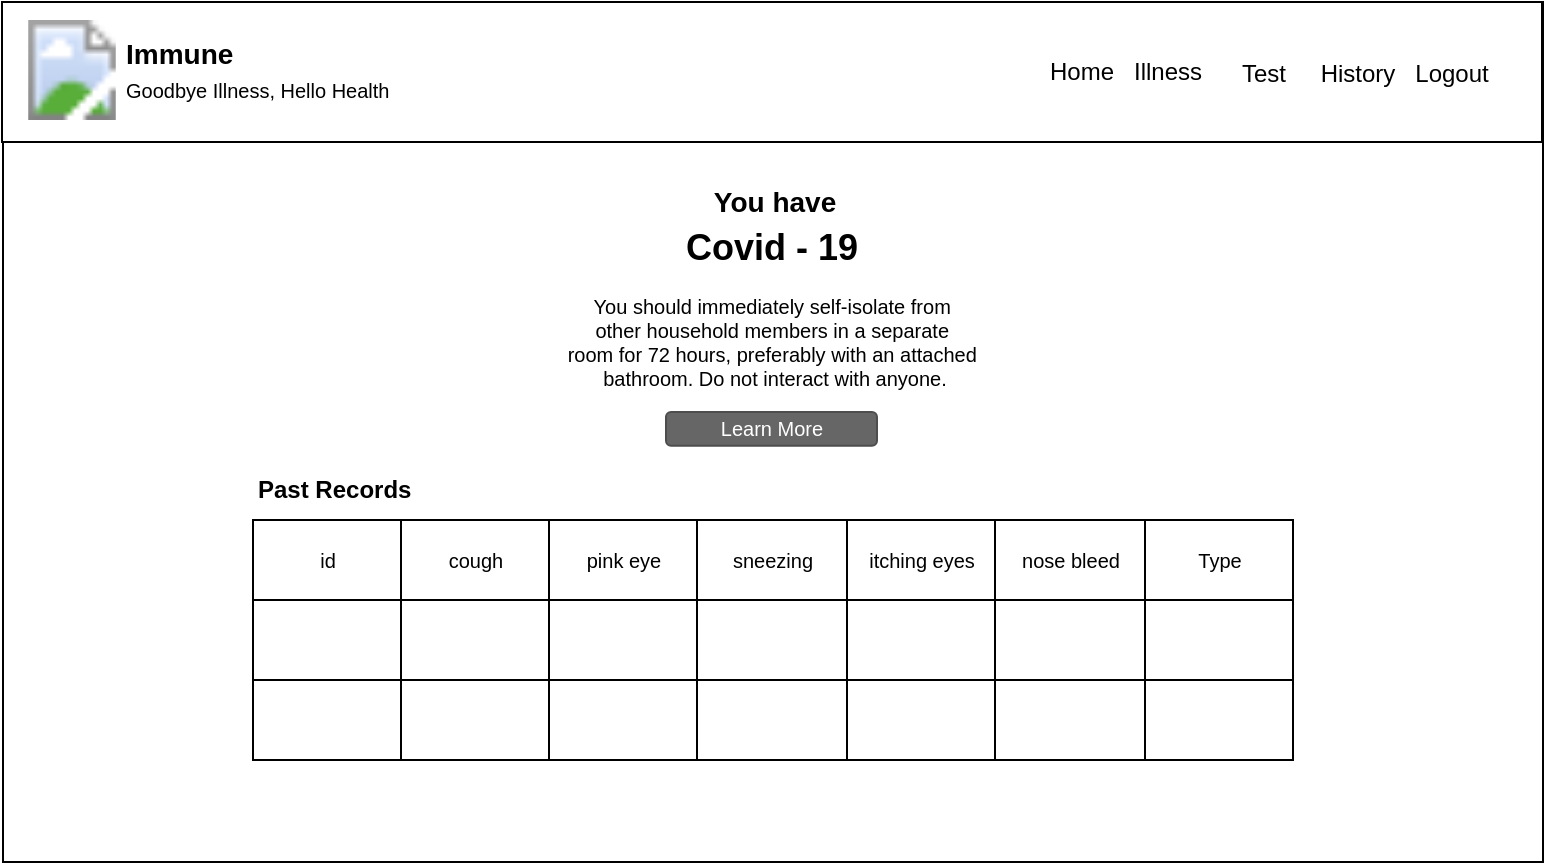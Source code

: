 <mxfile>
    <diagram id="sfllCfB9hcB5ZGdmC3Su" name="Page-1">
        <mxGraphModel dx="820" dy="2573" grid="1" gridSize="10" guides="1" tooltips="1" connect="1" arrows="1" fold="1" page="1" pageScale="1" pageWidth="850" pageHeight="1100" math="0" shadow="0">
            <root>
                <mxCell id="0"/>
                <mxCell id="1" parent="0"/>
                <mxCell id="2" value="" style="rounded=0;whiteSpace=wrap;html=1;" parent="1" vertex="1">
                    <mxGeometry x="40.5" y="-1640" width="770" height="430" as="geometry"/>
                </mxCell>
                <mxCell id="4" value="" style="rounded=0;whiteSpace=wrap;html=1;" parent="1" vertex="1">
                    <mxGeometry x="40" y="-1640" width="770" height="70" as="geometry"/>
                </mxCell>
                <mxCell id="5" value="" style="shape=image;html=1;verticalLabelPosition=bottom;verticalAlign=top;imageAspect=1;aspect=fixed;image=https://media.discordapp.net/attachments/910885868733087747/1046480288655626380/Immune.png;fontSize=10;" parent="1" vertex="1">
                    <mxGeometry x="50" y="-1631" width="50" height="50" as="geometry"/>
                </mxCell>
                <mxCell id="6" value="Covid - 19" style="text;html=1;strokeColor=none;fillColor=none;align=center;verticalAlign=middle;whiteSpace=wrap;rounded=0;fontSize=18;fontStyle=1" parent="1" vertex="1">
                    <mxGeometry x="320" y="-1530" width="210" height="26" as="geometry"/>
                </mxCell>
                <mxCell id="7" value="You have" style="text;strokeColor=none;fillColor=none;html=1;fontSize=14;fontStyle=1;verticalAlign=middle;align=center;" parent="1" vertex="1">
                    <mxGeometry x="375.5" y="-1560" width="100" height="40" as="geometry"/>
                </mxCell>
                <mxCell id="11" value="Immune&lt;br&gt;&lt;div&gt;&lt;span style=&quot;font-size: 10px ; font-weight: normal&quot;&gt;Goodbye Illness, Hello Health&lt;/span&gt;&lt;/div&gt;" style="text;strokeColor=none;fillColor=none;html=1;fontSize=14;fontStyle=1;verticalAlign=middle;align=left;" parent="1" vertex="1">
                    <mxGeometry x="100" y="-1626" width="100" height="40" as="geometry"/>
                </mxCell>
                <mxCell id="13" value="&lt;div style=&quot;font-size: 10px&quot;&gt;&lt;span style=&quot;font-size: 10px ; font-weight: normal&quot;&gt;You should immediately self-isolate from&amp;nbsp;&lt;/span&gt;&lt;/div&gt;&lt;div style=&quot;font-size: 10px&quot;&gt;&lt;span style=&quot;font-size: 10px ; font-weight: normal&quot;&gt;other h&lt;/span&gt;&lt;span style=&quot;font-weight: normal&quot;&gt;ousehold members in a separate&amp;nbsp;&lt;/span&gt;&lt;/div&gt;&lt;div style=&quot;font-size: 10px&quot;&gt;&lt;span style=&quot;font-weight: normal&quot;&gt;room&amp;nbsp;&lt;/span&gt;&lt;span style=&quot;font-weight: normal&quot;&gt;for 7&lt;/span&gt;&lt;span style=&quot;font-weight: normal&quot;&gt;2 hours, preferably with an attached&amp;nbsp;&lt;/span&gt;&lt;/div&gt;&lt;div style=&quot;font-size: 10px&quot;&gt;&lt;span style=&quot;font-weight: normal&quot;&gt;bathroom.&amp;nbsp;&lt;/span&gt;&lt;span style=&quot;font-weight: normal&quot;&gt;Do not interact with anyone.&lt;/span&gt;&lt;/div&gt;" style="text;strokeColor=none;fillColor=none;html=1;fontSize=10;fontStyle=1;verticalAlign=middle;align=center;" parent="1" vertex="1">
                    <mxGeometry x="255.75" y="-1490" width="339.5" height="40" as="geometry"/>
                </mxCell>
                <mxCell id="37" value="" style="shape=table;html=1;whiteSpace=wrap;startSize=0;container=1;collapsible=0;childLayout=tableLayout;fontSize=10;" parent="1" vertex="1">
                    <mxGeometry x="165.5" y="-1381" width="520" height="120" as="geometry"/>
                </mxCell>
                <mxCell id="38" value="" style="shape=partialRectangle;html=1;whiteSpace=wrap;collapsible=0;dropTarget=0;pointerEvents=0;fillColor=none;top=0;left=0;bottom=0;right=0;points=[[0,0.5],[1,0.5]];portConstraint=eastwest;fontSize=10;" parent="37" vertex="1">
                    <mxGeometry width="520" height="40" as="geometry"/>
                </mxCell>
                <mxCell id="39" value="id" style="shape=partialRectangle;html=1;whiteSpace=wrap;connectable=0;fillColor=none;top=0;left=0;bottom=0;right=0;overflow=hidden;pointerEvents=1;fontSize=10;" parent="38" vertex="1">
                    <mxGeometry width="74" height="40" as="geometry">
                        <mxRectangle width="74" height="40" as="alternateBounds"/>
                    </mxGeometry>
                </mxCell>
                <mxCell id="40" value="cough" style="shape=partialRectangle;html=1;whiteSpace=wrap;connectable=0;fillColor=none;top=0;left=0;bottom=0;right=0;overflow=hidden;pointerEvents=1;fontSize=10;" parent="38" vertex="1">
                    <mxGeometry x="74" width="74" height="40" as="geometry">
                        <mxRectangle width="74" height="40" as="alternateBounds"/>
                    </mxGeometry>
                </mxCell>
                <mxCell id="41" value="pink eye" style="shape=partialRectangle;html=1;whiteSpace=wrap;connectable=0;fillColor=none;top=0;left=0;bottom=0;right=0;overflow=hidden;pointerEvents=1;fontSize=10;" parent="38" vertex="1">
                    <mxGeometry x="148" width="74" height="40" as="geometry">
                        <mxRectangle width="74" height="40" as="alternateBounds"/>
                    </mxGeometry>
                </mxCell>
                <mxCell id="59" value="sneezing" style="shape=partialRectangle;html=1;whiteSpace=wrap;connectable=0;fillColor=none;top=0;left=0;bottom=0;right=0;overflow=hidden;pointerEvents=1;fontSize=10;" parent="38" vertex="1">
                    <mxGeometry x="222" width="75" height="40" as="geometry">
                        <mxRectangle width="75" height="40" as="alternateBounds"/>
                    </mxGeometry>
                </mxCell>
                <mxCell id="56" value="itching eyes" style="shape=partialRectangle;html=1;whiteSpace=wrap;connectable=0;fillColor=none;top=0;left=0;bottom=0;right=0;overflow=hidden;pointerEvents=1;fontSize=10;" parent="38" vertex="1">
                    <mxGeometry x="297" width="74" height="40" as="geometry">
                        <mxRectangle width="74" height="40" as="alternateBounds"/>
                    </mxGeometry>
                </mxCell>
                <mxCell id="53" value="nose bleed" style="shape=partialRectangle;html=1;whiteSpace=wrap;connectable=0;fillColor=none;top=0;left=0;bottom=0;right=0;overflow=hidden;pointerEvents=1;fontSize=10;" parent="38" vertex="1">
                    <mxGeometry x="371" width="75" height="40" as="geometry">
                        <mxRectangle width="75" height="40" as="alternateBounds"/>
                    </mxGeometry>
                </mxCell>
                <mxCell id="50" value="Type" style="shape=partialRectangle;html=1;whiteSpace=wrap;connectable=0;fillColor=none;top=0;left=0;bottom=0;right=0;overflow=hidden;pointerEvents=1;fontSize=10;" parent="38" vertex="1">
                    <mxGeometry x="446" width="74" height="40" as="geometry">
                        <mxRectangle width="74" height="40" as="alternateBounds"/>
                    </mxGeometry>
                </mxCell>
                <mxCell id="42" value="" style="shape=partialRectangle;html=1;whiteSpace=wrap;collapsible=0;dropTarget=0;pointerEvents=0;fillColor=none;top=0;left=0;bottom=0;right=0;points=[[0,0.5],[1,0.5]];portConstraint=eastwest;fontSize=10;" parent="37" vertex="1">
                    <mxGeometry y="40" width="520" height="40" as="geometry"/>
                </mxCell>
                <mxCell id="43" value="" style="shape=partialRectangle;html=1;whiteSpace=wrap;connectable=0;fillColor=none;top=0;left=0;bottom=0;right=0;overflow=hidden;pointerEvents=1;fontSize=10;" parent="42" vertex="1">
                    <mxGeometry width="74" height="40" as="geometry">
                        <mxRectangle width="74" height="40" as="alternateBounds"/>
                    </mxGeometry>
                </mxCell>
                <mxCell id="44" value="" style="shape=partialRectangle;html=1;whiteSpace=wrap;connectable=0;fillColor=none;top=0;left=0;bottom=0;right=0;overflow=hidden;pointerEvents=1;fontSize=10;" parent="42" vertex="1">
                    <mxGeometry x="74" width="74" height="40" as="geometry">
                        <mxRectangle width="74" height="40" as="alternateBounds"/>
                    </mxGeometry>
                </mxCell>
                <mxCell id="45" value="" style="shape=partialRectangle;html=1;whiteSpace=wrap;connectable=0;fillColor=none;top=0;left=0;bottom=0;right=0;overflow=hidden;pointerEvents=1;fontSize=10;" parent="42" vertex="1">
                    <mxGeometry x="148" width="74" height="40" as="geometry">
                        <mxRectangle width="74" height="40" as="alternateBounds"/>
                    </mxGeometry>
                </mxCell>
                <mxCell id="60" style="shape=partialRectangle;html=1;whiteSpace=wrap;connectable=0;fillColor=none;top=0;left=0;bottom=0;right=0;overflow=hidden;pointerEvents=1;fontSize=10;" parent="42" vertex="1">
                    <mxGeometry x="222" width="75" height="40" as="geometry">
                        <mxRectangle width="75" height="40" as="alternateBounds"/>
                    </mxGeometry>
                </mxCell>
                <mxCell id="57" style="shape=partialRectangle;html=1;whiteSpace=wrap;connectable=0;fillColor=none;top=0;left=0;bottom=0;right=0;overflow=hidden;pointerEvents=1;fontSize=10;" parent="42" vertex="1">
                    <mxGeometry x="297" width="74" height="40" as="geometry">
                        <mxRectangle width="74" height="40" as="alternateBounds"/>
                    </mxGeometry>
                </mxCell>
                <mxCell id="54" style="shape=partialRectangle;html=1;whiteSpace=wrap;connectable=0;fillColor=none;top=0;left=0;bottom=0;right=0;overflow=hidden;pointerEvents=1;fontSize=10;" parent="42" vertex="1">
                    <mxGeometry x="371" width="75" height="40" as="geometry">
                        <mxRectangle width="75" height="40" as="alternateBounds"/>
                    </mxGeometry>
                </mxCell>
                <mxCell id="51" style="shape=partialRectangle;html=1;whiteSpace=wrap;connectable=0;fillColor=none;top=0;left=0;bottom=0;right=0;overflow=hidden;pointerEvents=1;fontSize=10;" parent="42" vertex="1">
                    <mxGeometry x="446" width="74" height="40" as="geometry">
                        <mxRectangle width="74" height="40" as="alternateBounds"/>
                    </mxGeometry>
                </mxCell>
                <mxCell id="46" value="" style="shape=partialRectangle;html=1;whiteSpace=wrap;collapsible=0;dropTarget=0;pointerEvents=0;fillColor=none;top=0;left=0;bottom=0;right=0;points=[[0,0.5],[1,0.5]];portConstraint=eastwest;fontSize=10;" parent="37" vertex="1">
                    <mxGeometry y="80" width="520" height="40" as="geometry"/>
                </mxCell>
                <mxCell id="47" value="" style="shape=partialRectangle;html=1;whiteSpace=wrap;connectable=0;fillColor=none;top=0;left=0;bottom=0;right=0;overflow=hidden;pointerEvents=1;fontSize=10;" parent="46" vertex="1">
                    <mxGeometry width="74" height="40" as="geometry">
                        <mxRectangle width="74" height="40" as="alternateBounds"/>
                    </mxGeometry>
                </mxCell>
                <mxCell id="48" value="" style="shape=partialRectangle;html=1;whiteSpace=wrap;connectable=0;fillColor=none;top=0;left=0;bottom=0;right=0;overflow=hidden;pointerEvents=1;fontSize=10;" parent="46" vertex="1">
                    <mxGeometry x="74" width="74" height="40" as="geometry">
                        <mxRectangle width="74" height="40" as="alternateBounds"/>
                    </mxGeometry>
                </mxCell>
                <mxCell id="49" value="" style="shape=partialRectangle;html=1;whiteSpace=wrap;connectable=0;fillColor=none;top=0;left=0;bottom=0;right=0;overflow=hidden;pointerEvents=1;fontSize=10;" parent="46" vertex="1">
                    <mxGeometry x="148" width="74" height="40" as="geometry">
                        <mxRectangle width="74" height="40" as="alternateBounds"/>
                    </mxGeometry>
                </mxCell>
                <mxCell id="61" style="shape=partialRectangle;html=1;whiteSpace=wrap;connectable=0;fillColor=none;top=0;left=0;bottom=0;right=0;overflow=hidden;pointerEvents=1;fontSize=10;" parent="46" vertex="1">
                    <mxGeometry x="222" width="75" height="40" as="geometry">
                        <mxRectangle width="75" height="40" as="alternateBounds"/>
                    </mxGeometry>
                </mxCell>
                <mxCell id="58" style="shape=partialRectangle;html=1;whiteSpace=wrap;connectable=0;fillColor=none;top=0;left=0;bottom=0;right=0;overflow=hidden;pointerEvents=1;fontSize=10;" parent="46" vertex="1">
                    <mxGeometry x="297" width="74" height="40" as="geometry">
                        <mxRectangle width="74" height="40" as="alternateBounds"/>
                    </mxGeometry>
                </mxCell>
                <mxCell id="55" style="shape=partialRectangle;html=1;whiteSpace=wrap;connectable=0;fillColor=none;top=0;left=0;bottom=0;right=0;overflow=hidden;pointerEvents=1;fontSize=10;" parent="46" vertex="1">
                    <mxGeometry x="371" width="75" height="40" as="geometry">
                        <mxRectangle width="75" height="40" as="alternateBounds"/>
                    </mxGeometry>
                </mxCell>
                <mxCell id="52" style="shape=partialRectangle;html=1;whiteSpace=wrap;connectable=0;fillColor=none;top=0;left=0;bottom=0;right=0;overflow=hidden;pointerEvents=1;fontSize=10;" parent="46" vertex="1">
                    <mxGeometry x="446" width="74" height="40" as="geometry">
                        <mxRectangle width="74" height="40" as="alternateBounds"/>
                    </mxGeometry>
                </mxCell>
                <mxCell id="62" value="Past Records" style="text;strokeColor=none;fillColor=none;html=1;fontSize=12;fontStyle=1;verticalAlign=middle;align=left;" parent="1" vertex="1">
                    <mxGeometry x="165.5" y="-1411" width="84.5" height="30" as="geometry"/>
                </mxCell>
                <mxCell id="63" value="Learn More" style="rounded=1;html=1;shadow=0;dashed=0;whiteSpace=wrap;fontSize=10;fillColor=#666666;align=center;strokeColor=#4D4D4D;fontColor=#ffffff;" parent="1" vertex="1">
                    <mxGeometry x="372" y="-1435" width="105.5" height="16.88" as="geometry"/>
                </mxCell>
                <mxCell id="64" value="Illness" style="text;html=1;strokeColor=none;fillColor=none;align=center;verticalAlign=middle;whiteSpace=wrap;rounded=0;" parent="1" vertex="1">
                    <mxGeometry x="593" y="-1620.5" width="60" height="30" as="geometry"/>
                </mxCell>
                <mxCell id="65" value="Test" style="text;html=1;strokeColor=none;fillColor=none;align=center;verticalAlign=middle;whiteSpace=wrap;rounded=0;" parent="1" vertex="1">
                    <mxGeometry x="641" y="-1619.5" width="60" height="30" as="geometry"/>
                </mxCell>
                <mxCell id="66" value="Logout" style="text;html=1;strokeColor=none;fillColor=none;align=center;verticalAlign=middle;whiteSpace=wrap;rounded=0;" parent="1" vertex="1">
                    <mxGeometry x="735" y="-1619.5" width="60" height="30" as="geometry"/>
                </mxCell>
                <mxCell id="67" value="History" style="text;html=1;strokeColor=none;fillColor=none;align=center;verticalAlign=middle;whiteSpace=wrap;rounded=0;" parent="1" vertex="1">
                    <mxGeometry x="688" y="-1619.5" width="60" height="30" as="geometry"/>
                </mxCell>
                <mxCell id="68" value="Home" style="text;html=1;strokeColor=none;fillColor=none;align=center;verticalAlign=middle;whiteSpace=wrap;rounded=0;" parent="1" vertex="1">
                    <mxGeometry x="550" y="-1620.5" width="60" height="30" as="geometry"/>
                </mxCell>
            </root>
        </mxGraphModel>
    </diagram>
</mxfile>
